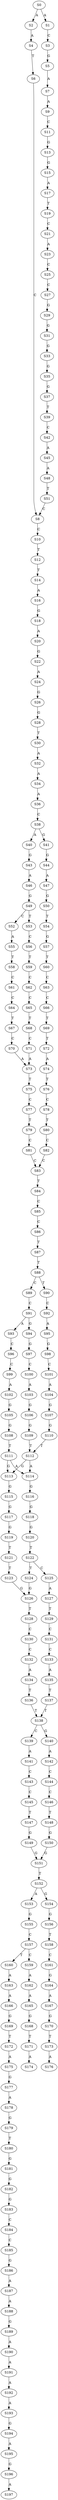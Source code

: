 strict digraph  {
	S0 -> S1 [ label = A ];
	S0 -> S2 [ label = A ];
	S1 -> S3 [ label = C ];
	S2 -> S4 [ label = A ];
	S3 -> S5 [ label = G ];
	S4 -> S6 [ label = T ];
	S5 -> S7 [ label = A ];
	S6 -> S8 [ label = C ];
	S7 -> S9 [ label = A ];
	S8 -> S10 [ label = C ];
	S9 -> S11 [ label = C ];
	S10 -> S12 [ label = T ];
	S11 -> S13 [ label = G ];
	S12 -> S14 [ label = T ];
	S13 -> S15 [ label = G ];
	S14 -> S16 [ label = A ];
	S15 -> S17 [ label = A ];
	S16 -> S18 [ label = G ];
	S17 -> S19 [ label = T ];
	S18 -> S20 [ label = A ];
	S19 -> S21 [ label = C ];
	S20 -> S22 [ label = G ];
	S21 -> S23 [ label = A ];
	S22 -> S24 [ label = A ];
	S23 -> S25 [ label = C ];
	S24 -> S26 [ label = G ];
	S25 -> S27 [ label = C ];
	S26 -> S28 [ label = G ];
	S27 -> S29 [ label = G ];
	S28 -> S30 [ label = T ];
	S29 -> S31 [ label = G ];
	S30 -> S32 [ label = A ];
	S31 -> S33 [ label = G ];
	S32 -> S34 [ label = A ];
	S33 -> S35 [ label = G ];
	S34 -> S36 [ label = A ];
	S35 -> S37 [ label = G ];
	S36 -> S38 [ label = C ];
	S37 -> S39 [ label = T ];
	S38 -> S40 [ label = A ];
	S38 -> S41 [ label = G ];
	S39 -> S42 [ label = C ];
	S40 -> S43 [ label = G ];
	S41 -> S44 [ label = G ];
	S42 -> S45 [ label = A ];
	S43 -> S46 [ label = A ];
	S44 -> S47 [ label = A ];
	S45 -> S48 [ label = A ];
	S46 -> S49 [ label = G ];
	S47 -> S50 [ label = G ];
	S48 -> S51 [ label = T ];
	S49 -> S52 [ label = C ];
	S49 -> S53 [ label = T ];
	S50 -> S54 [ label = T ];
	S51 -> S8 [ label = C ];
	S52 -> S55 [ label = A ];
	S53 -> S56 [ label = C ];
	S54 -> S57 [ label = G ];
	S55 -> S58 [ label = T ];
	S56 -> S59 [ label = T ];
	S57 -> S60 [ label = T ];
	S58 -> S61 [ label = C ];
	S59 -> S62 [ label = C ];
	S60 -> S63 [ label = C ];
	S61 -> S64 [ label = C ];
	S62 -> S65 [ label = C ];
	S63 -> S66 [ label = C ];
	S64 -> S67 [ label = T ];
	S65 -> S68 [ label = T ];
	S66 -> S69 [ label = T ];
	S67 -> S70 [ label = C ];
	S68 -> S71 [ label = C ];
	S69 -> S72 [ label = T ];
	S70 -> S73 [ label = A ];
	S71 -> S73 [ label = A ];
	S72 -> S74 [ label = A ];
	S73 -> S75 [ label = T ];
	S74 -> S76 [ label = T ];
	S75 -> S77 [ label = C ];
	S76 -> S78 [ label = C ];
	S77 -> S79 [ label = T ];
	S78 -> S80 [ label = T ];
	S79 -> S81 [ label = C ];
	S80 -> S82 [ label = C ];
	S81 -> S83 [ label = C ];
	S82 -> S83 [ label = C ];
	S83 -> S84 [ label = T ];
	S84 -> S85 [ label = C ];
	S85 -> S86 [ label = C ];
	S86 -> S87 [ label = T ];
	S87 -> S88 [ label = T ];
	S88 -> S89 [ label = C ];
	S88 -> S90 [ label = T ];
	S89 -> S91 [ label = C ];
	S90 -> S92 [ label = C ];
	S91 -> S93 [ label = A ];
	S91 -> S94 [ label = G ];
	S92 -> S95 [ label = A ];
	S93 -> S96 [ label = C ];
	S94 -> S97 [ label = G ];
	S95 -> S98 [ label = G ];
	S96 -> S99 [ label = C ];
	S97 -> S100 [ label = C ];
	S98 -> S101 [ label = C ];
	S99 -> S102 [ label = A ];
	S100 -> S103 [ label = A ];
	S101 -> S104 [ label = A ];
	S102 -> S105 [ label = G ];
	S103 -> S106 [ label = G ];
	S104 -> S107 [ label = G ];
	S105 -> S108 [ label = G ];
	S106 -> S109 [ label = G ];
	S107 -> S110 [ label = G ];
	S108 -> S111 [ label = T ];
	S109 -> S112 [ label = T ];
	S110 -> S112 [ label = T ];
	S111 -> S113 [ label = G ];
	S111 -> S114 [ label = A ];
	S112 -> S114 [ label = A ];
	S112 -> S113 [ label = G ];
	S113 -> S115 [ label = G ];
	S114 -> S116 [ label = G ];
	S115 -> S117 [ label = G ];
	S116 -> S118 [ label = G ];
	S117 -> S119 [ label = G ];
	S118 -> S120 [ label = G ];
	S119 -> S121 [ label = T ];
	S120 -> S122 [ label = T ];
	S121 -> S123 [ label = T ];
	S122 -> S124 [ label = T ];
	S122 -> S125 [ label = C ];
	S123 -> S126 [ label = G ];
	S124 -> S126 [ label = G ];
	S125 -> S127 [ label = A ];
	S126 -> S128 [ label = T ];
	S127 -> S129 [ label = T ];
	S128 -> S130 [ label = C ];
	S129 -> S131 [ label = C ];
	S130 -> S132 [ label = C ];
	S131 -> S133 [ label = C ];
	S132 -> S134 [ label = A ];
	S133 -> S135 [ label = A ];
	S134 -> S136 [ label = T ];
	S135 -> S137 [ label = T ];
	S136 -> S138 [ label = T ];
	S137 -> S138 [ label = T ];
	S138 -> S139 [ label = C ];
	S138 -> S140 [ label = G ];
	S139 -> S141 [ label = A ];
	S140 -> S142 [ label = A ];
	S141 -> S143 [ label = C ];
	S142 -> S144 [ label = C ];
	S143 -> S145 [ label = C ];
	S144 -> S146 [ label = C ];
	S145 -> S147 [ label = T ];
	S146 -> S148 [ label = T ];
	S147 -> S149 [ label = G ];
	S148 -> S150 [ label = G ];
	S149 -> S151 [ label = G ];
	S150 -> S151 [ label = G ];
	S151 -> S152 [ label = T ];
	S152 -> S153 [ label = A ];
	S152 -> S154 [ label = G ];
	S153 -> S155 [ label = G ];
	S154 -> S156 [ label = G ];
	S155 -> S157 [ label = C ];
	S156 -> S158 [ label = T ];
	S157 -> S159 [ label = C ];
	S157 -> S160 [ label = T ];
	S158 -> S161 [ label = C ];
	S159 -> S162 [ label = A ];
	S160 -> S163 [ label = A ];
	S161 -> S164 [ label = G ];
	S162 -> S165 [ label = A ];
	S163 -> S166 [ label = A ];
	S164 -> S167 [ label = A ];
	S165 -> S168 [ label = G ];
	S166 -> S169 [ label = G ];
	S167 -> S170 [ label = G ];
	S168 -> S171 [ label = T ];
	S169 -> S172 [ label = T ];
	S170 -> S173 [ label = T ];
	S171 -> S174 [ label = A ];
	S172 -> S175 [ label = A ];
	S173 -> S176 [ label = A ];
	S175 -> S177 [ label = G ];
	S177 -> S178 [ label = A ];
	S178 -> S179 [ label = G ];
	S179 -> S180 [ label = T ];
	S180 -> S181 [ label = G ];
	S181 -> S182 [ label = G ];
	S182 -> S183 [ label = G ];
	S183 -> S184 [ label = C ];
	S184 -> S185 [ label = C ];
	S185 -> S186 [ label = G ];
	S186 -> S187 [ label = A ];
	S187 -> S188 [ label = A ];
	S188 -> S189 [ label = G ];
	S189 -> S190 [ label = A ];
	S190 -> S191 [ label = A ];
	S191 -> S192 [ label = A ];
	S192 -> S193 [ label = A ];
	S193 -> S194 [ label = G ];
	S194 -> S195 [ label = A ];
	S195 -> S196 [ label = G ];
	S196 -> S197 [ label = A ];
}
